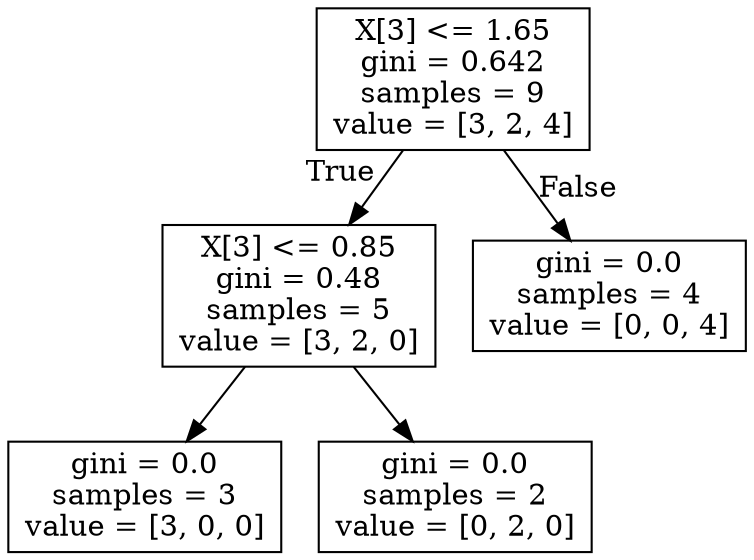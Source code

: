 digraph Tree {
node [shape=box] ;
0 [label="X[3] <= 1.65\ngini = 0.642\nsamples = 9\nvalue = [3, 2, 4]"] ;
1 [label="X[3] <= 0.85\ngini = 0.48\nsamples = 5\nvalue = [3, 2, 0]"] ;
0 -> 1 [labeldistance=2.5, labelangle=45, headlabel="True"] ;
2 [label="gini = 0.0\nsamples = 3\nvalue = [3, 0, 0]"] ;
1 -> 2 ;
3 [label="gini = 0.0\nsamples = 2\nvalue = [0, 2, 0]"] ;
1 -> 3 ;
4 [label="gini = 0.0\nsamples = 4\nvalue = [0, 0, 4]"] ;
0 -> 4 [labeldistance=2.5, labelangle=-45, headlabel="False"] ;
}
